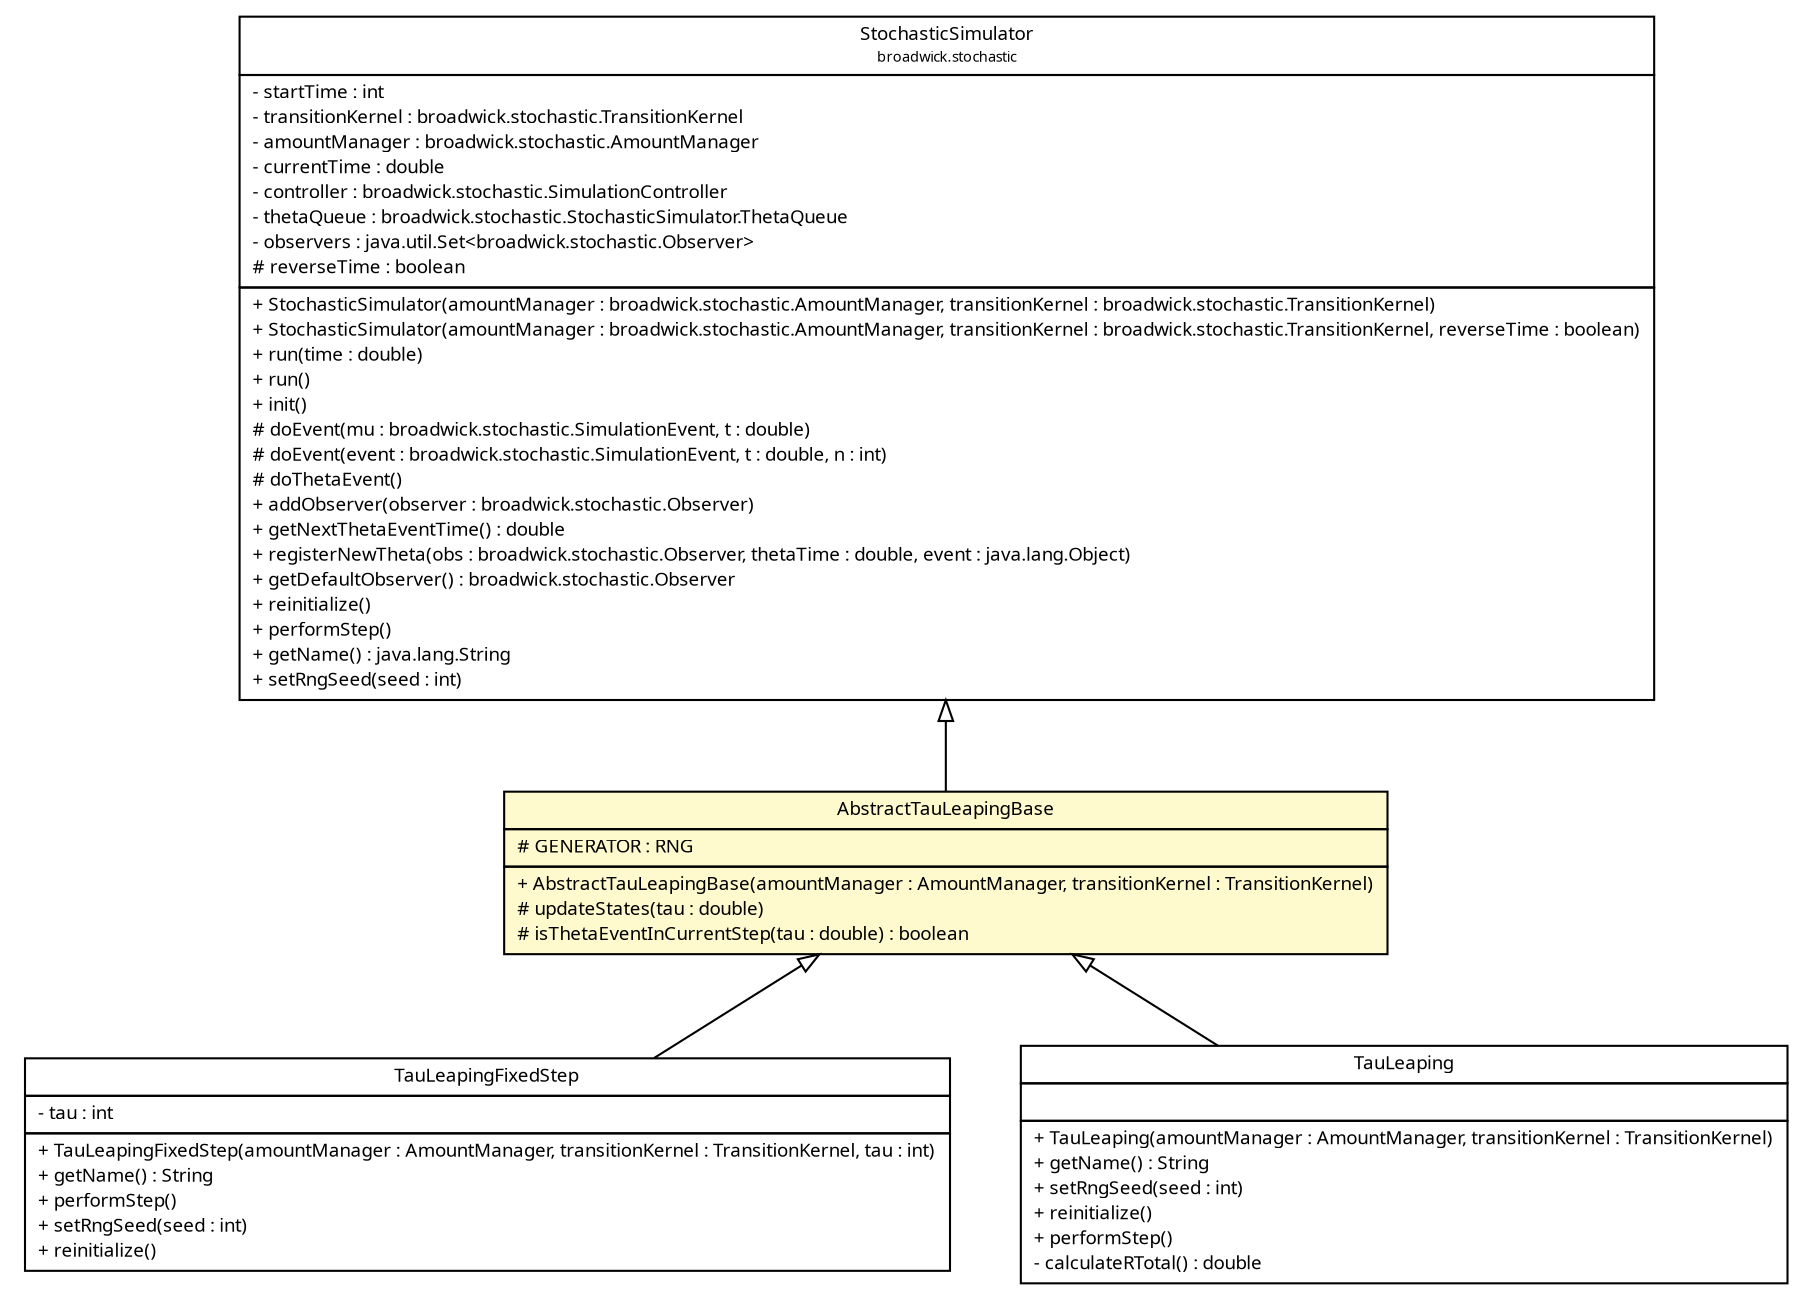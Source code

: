 #!/usr/local/bin/dot
#
# Class diagram 
# Generated by UMLGraph version R5_6 (http://www.umlgraph.org/)
#

digraph G {
	edge [fontname="Trebuchet MS",fontsize=10,labelfontname="Trebuchet MS",labelfontsize=10];
	node [fontname="Trebuchet MS",fontsize=10,shape=plaintext];
	nodesep=0.25;
	ranksep=0.5;
	// broadwick.stochastic.algorithms.TauLeapingFixedStep
	c4869 [label=<<table title="broadwick.stochastic.algorithms.TauLeapingFixedStep" border="0" cellborder="1" cellspacing="0" cellpadding="2" port="p" href="./TauLeapingFixedStep.html">
		<tr><td><table border="0" cellspacing="0" cellpadding="1">
<tr><td align="center" balign="center"><font face="Trebuchet MS"> TauLeapingFixedStep </font></td></tr>
		</table></td></tr>
		<tr><td><table border="0" cellspacing="0" cellpadding="1">
<tr><td align="left" balign="left"> - tau : int </td></tr>
		</table></td></tr>
		<tr><td><table border="0" cellspacing="0" cellpadding="1">
<tr><td align="left" balign="left"> + TauLeapingFixedStep(amountManager : AmountManager, transitionKernel : TransitionKernel, tau : int) </td></tr>
<tr><td align="left" balign="left"> + getName() : String </td></tr>
<tr><td align="left" balign="left"> + performStep() </td></tr>
<tr><td align="left" balign="left"> + setRngSeed(seed : int) </td></tr>
<tr><td align="left" balign="left"> + reinitialize() </td></tr>
		</table></td></tr>
		</table>>, URL="./TauLeapingFixedStep.html", fontname="Trebuchet MS", fontcolor="black", fontsize=9.0];
	// broadwick.stochastic.algorithms.TauLeaping
	c4870 [label=<<table title="broadwick.stochastic.algorithms.TauLeaping" border="0" cellborder="1" cellspacing="0" cellpadding="2" port="p" href="./TauLeaping.html">
		<tr><td><table border="0" cellspacing="0" cellpadding="1">
<tr><td align="center" balign="center"><font face="Trebuchet MS"> TauLeaping </font></td></tr>
		</table></td></tr>
		<tr><td><table border="0" cellspacing="0" cellpadding="1">
<tr><td align="left" balign="left">  </td></tr>
		</table></td></tr>
		<tr><td><table border="0" cellspacing="0" cellpadding="1">
<tr><td align="left" balign="left"> + TauLeaping(amountManager : AmountManager, transitionKernel : TransitionKernel) </td></tr>
<tr><td align="left" balign="left"> + getName() : String </td></tr>
<tr><td align="left" balign="left"> + setRngSeed(seed : int) </td></tr>
<tr><td align="left" balign="left"> + reinitialize() </td></tr>
<tr><td align="left" balign="left"> + performStep() </td></tr>
<tr><td align="left" balign="left"> - calculateRTotal() : double </td></tr>
		</table></td></tr>
		</table>>, URL="./TauLeaping.html", fontname="Trebuchet MS", fontcolor="black", fontsize=9.0];
	// broadwick.stochastic.algorithms.AbstractTauLeapingBase
	c4872 [label=<<table title="broadwick.stochastic.algorithms.AbstractTauLeapingBase" border="0" cellborder="1" cellspacing="0" cellpadding="2" port="p" bgcolor="lemonChiffon" href="./AbstractTauLeapingBase.html">
		<tr><td><table border="0" cellspacing="0" cellpadding="1">
<tr><td align="center" balign="center"><font face="Trebuchet MS"> AbstractTauLeapingBase </font></td></tr>
		</table></td></tr>
		<tr><td><table border="0" cellspacing="0" cellpadding="1">
<tr><td align="left" balign="left"> # GENERATOR : RNG </td></tr>
		</table></td></tr>
		<tr><td><table border="0" cellspacing="0" cellpadding="1">
<tr><td align="left" balign="left"> + AbstractTauLeapingBase(amountManager : AmountManager, transitionKernel : TransitionKernel) </td></tr>
<tr><td align="left" balign="left"> # updateStates(tau : double) </td></tr>
<tr><td align="left" balign="left"> # isThetaEventInCurrentStep(tau : double) : boolean </td></tr>
		</table></td></tr>
		</table>>, URL="./AbstractTauLeapingBase.html", fontname="Trebuchet MS", fontcolor="black", fontsize=9.0];
	// broadwick.stochastic.StochasticSimulator
	c4874 [label=<<table title="broadwick.stochastic.StochasticSimulator" border="0" cellborder="1" cellspacing="0" cellpadding="2" port="p" href="../StochasticSimulator.html">
		<tr><td><table border="0" cellspacing="0" cellpadding="1">
<tr><td align="center" balign="center"><font face="Trebuchet MS"> StochasticSimulator </font></td></tr>
<tr><td align="center" balign="center"><font face="Trebuchet MS" point-size="7.0"> broadwick.stochastic </font></td></tr>
		</table></td></tr>
		<tr><td><table border="0" cellspacing="0" cellpadding="1">
<tr><td align="left" balign="left"> - startTime : int </td></tr>
<tr><td align="left" balign="left"> - transitionKernel : broadwick.stochastic.TransitionKernel </td></tr>
<tr><td align="left" balign="left"> - amountManager : broadwick.stochastic.AmountManager </td></tr>
<tr><td align="left" balign="left"> - currentTime : double </td></tr>
<tr><td align="left" balign="left"> - controller : broadwick.stochastic.SimulationController </td></tr>
<tr><td align="left" balign="left"> - thetaQueue : broadwick.stochastic.StochasticSimulator.ThetaQueue </td></tr>
<tr><td align="left" balign="left"> - observers : java.util.Set&lt;broadwick.stochastic.Observer&gt; </td></tr>
<tr><td align="left" balign="left"> # reverseTime : boolean </td></tr>
		</table></td></tr>
		<tr><td><table border="0" cellspacing="0" cellpadding="1">
<tr><td align="left" balign="left"> + StochasticSimulator(amountManager : broadwick.stochastic.AmountManager, transitionKernel : broadwick.stochastic.TransitionKernel) </td></tr>
<tr><td align="left" balign="left"> + StochasticSimulator(amountManager : broadwick.stochastic.AmountManager, transitionKernel : broadwick.stochastic.TransitionKernel, reverseTime : boolean) </td></tr>
<tr><td align="left" balign="left"> + run(time : double) </td></tr>
<tr><td align="left" balign="left"> + run() </td></tr>
<tr><td align="left" balign="left"> + init() </td></tr>
<tr><td align="left" balign="left"> # doEvent(mu : broadwick.stochastic.SimulationEvent, t : double) </td></tr>
<tr><td align="left" balign="left"> # doEvent(event : broadwick.stochastic.SimulationEvent, t : double, n : int) </td></tr>
<tr><td align="left" balign="left"> # doThetaEvent() </td></tr>
<tr><td align="left" balign="left"> + addObserver(observer : broadwick.stochastic.Observer) </td></tr>
<tr><td align="left" balign="left"> + getNextThetaEventTime() : double </td></tr>
<tr><td align="left" balign="left"> + registerNewTheta(obs : broadwick.stochastic.Observer, thetaTime : double, event : java.lang.Object) </td></tr>
<tr><td align="left" balign="left"> + getDefaultObserver() : broadwick.stochastic.Observer </td></tr>
<tr><td align="left" balign="left"><font face="Trebuchet MS" point-size="9.0"> + reinitialize() </font></td></tr>
<tr><td align="left" balign="left"><font face="Trebuchet MS" point-size="9.0"> + performStep() </font></td></tr>
<tr><td align="left" balign="left"><font face="Trebuchet MS" point-size="9.0"> + getName() : java.lang.String </font></td></tr>
<tr><td align="left" balign="left"><font face="Trebuchet MS" point-size="9.0"> + setRngSeed(seed : int) </font></td></tr>
		</table></td></tr>
		</table>>, URL="../StochasticSimulator.html", fontname="Trebuchet MS", fontcolor="black", fontsize=9.0];
	//broadwick.stochastic.algorithms.TauLeapingFixedStep extends broadwick.stochastic.algorithms.AbstractTauLeapingBase
	c4872:p -> c4869:p [dir=back,arrowtail=empty];
	//broadwick.stochastic.algorithms.TauLeaping extends broadwick.stochastic.algorithms.AbstractTauLeapingBase
	c4872:p -> c4870:p [dir=back,arrowtail=empty];
	//broadwick.stochastic.algorithms.AbstractTauLeapingBase extends broadwick.stochastic.StochasticSimulator
	c4874:p -> c4872:p [dir=back,arrowtail=empty];
}

